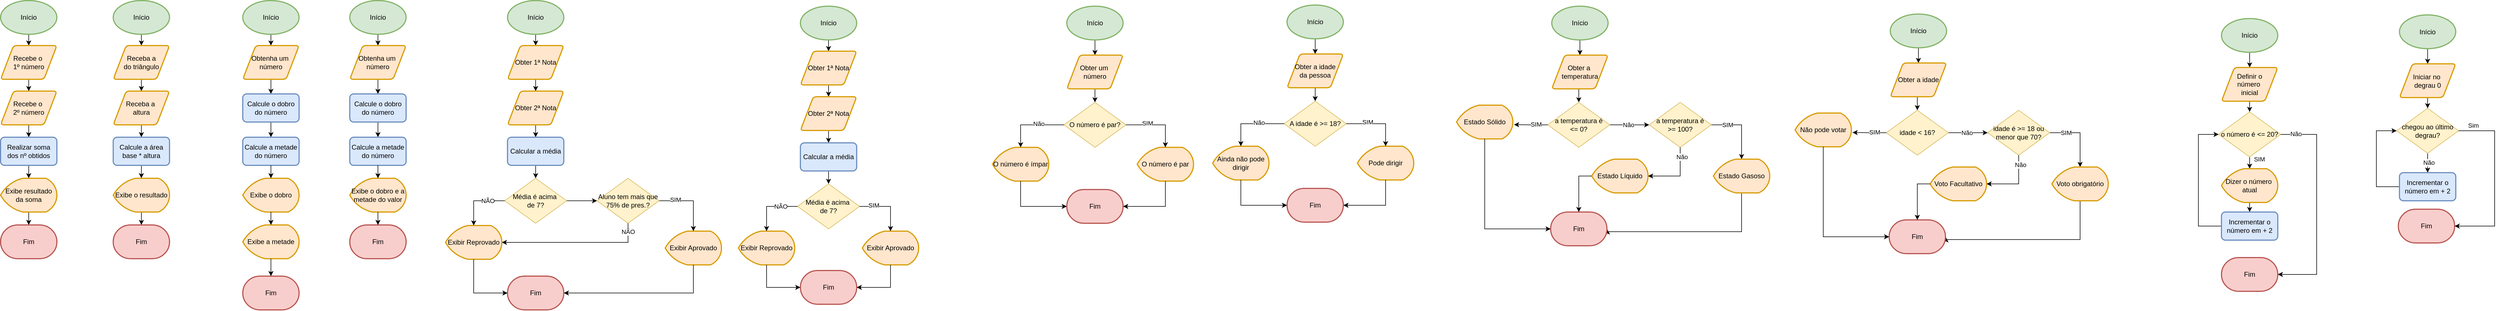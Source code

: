 <mxfile version="26.0.14" pages="2">
  <diagram name="Página-1" id="Un9uE__5AFnnBCrWOcwe">
    <mxGraphModel dx="862" dy="523" grid="0" gridSize="10" guides="1" tooltips="1" connect="1" arrows="1" fold="1" page="1" pageScale="1" pageWidth="1169" pageHeight="827" math="0" shadow="0">
      <root>
        <mxCell id="0" />
        <mxCell id="1" parent="0" />
        <mxCell id="0PJTqaJb8dwIAb-_hTPD-1" style="edgeStyle=orthogonalEdgeStyle;rounded=0;orthogonalLoop=1;jettySize=auto;html=1;exitX=0.5;exitY=1;exitDx=0;exitDy=0;exitPerimeter=0;entryX=0.5;entryY=0;entryDx=0;entryDy=0;" parent="1" source="0PJTqaJb8dwIAb-_hTPD-2" target="0PJTqaJb8dwIAb-_hTPD-4" edge="1">
          <mxGeometry relative="1" as="geometry" />
        </mxCell>
        <mxCell id="0PJTqaJb8dwIAb-_hTPD-2" value="Início" style="strokeWidth=2;html=1;shape=mxgraph.flowchart.start_1;whiteSpace=wrap;fillColor=#d5e8d4;strokeColor=#82b366;" parent="1" vertex="1">
          <mxGeometry x="110" y="50" width="100" height="60" as="geometry" />
        </mxCell>
        <mxCell id="0PJTqaJb8dwIAb-_hTPD-3" style="edgeStyle=orthogonalEdgeStyle;rounded=0;orthogonalLoop=1;jettySize=auto;html=1;exitX=0.5;exitY=1;exitDx=0;exitDy=0;entryX=0.5;entryY=0;entryDx=0;entryDy=0;" parent="1" target="0PJTqaJb8dwIAb-_hTPD-6" edge="1">
          <mxGeometry relative="1" as="geometry">
            <mxPoint x="160" y="181" as="sourcePoint" />
          </mxGeometry>
        </mxCell>
        <mxCell id="0PJTqaJb8dwIAb-_hTPD-4" value="Recebe o&amp;nbsp;&lt;div&gt;1º número&lt;/div&gt;" style="shape=parallelogram;html=1;strokeWidth=2;perimeter=parallelogramPerimeter;whiteSpace=wrap;rounded=1;arcSize=12;size=0.23;fillColor=#ffe6cc;strokeColor=#d79b00;" parent="1" vertex="1">
          <mxGeometry x="110" y="130" width="100" height="60" as="geometry" />
        </mxCell>
        <mxCell id="0PJTqaJb8dwIAb-_hTPD-5" value="" style="edgeStyle=orthogonalEdgeStyle;rounded=0;orthogonalLoop=1;jettySize=auto;html=1;" parent="1" source="0PJTqaJb8dwIAb-_hTPD-6" target="0PJTqaJb8dwIAb-_hTPD-8" edge="1">
          <mxGeometry relative="1" as="geometry" />
        </mxCell>
        <mxCell id="0PJTqaJb8dwIAb-_hTPD-6" value="Recebe o&amp;nbsp;&lt;div&gt;2º número&lt;/div&gt;" style="shape=parallelogram;html=1;strokeWidth=2;perimeter=parallelogramPerimeter;whiteSpace=wrap;rounded=1;arcSize=12;size=0.23;fillColor=#ffe6cc;strokeColor=#d79b00;" parent="1" vertex="1">
          <mxGeometry x="110" y="211" width="100" height="60" as="geometry" />
        </mxCell>
        <mxCell id="0PJTqaJb8dwIAb-_hTPD-7" value="" style="edgeStyle=orthogonalEdgeStyle;rounded=0;orthogonalLoop=1;jettySize=auto;html=1;" parent="1" source="0PJTqaJb8dwIAb-_hTPD-8" target="0PJTqaJb8dwIAb-_hTPD-10" edge="1">
          <mxGeometry relative="1" as="geometry" />
        </mxCell>
        <mxCell id="0PJTqaJb8dwIAb-_hTPD-8" value="Realizar soma dos nº obtidos" style="rounded=1;whiteSpace=wrap;html=1;absoluteArcSize=1;arcSize=14;strokeWidth=2;fillColor=#dae8fc;strokeColor=#6c8ebf;" parent="1" vertex="1">
          <mxGeometry x="110" y="293" width="100" height="50" as="geometry" />
        </mxCell>
        <mxCell id="0PJTqaJb8dwIAb-_hTPD-9" value="" style="edgeStyle=orthogonalEdgeStyle;rounded=0;orthogonalLoop=1;jettySize=auto;html=1;" parent="1" source="0PJTqaJb8dwIAb-_hTPD-10" target="0PJTqaJb8dwIAb-_hTPD-11" edge="1">
          <mxGeometry relative="1" as="geometry" />
        </mxCell>
        <mxCell id="0PJTqaJb8dwIAb-_hTPD-10" value="Exibe resultado da soma" style="strokeWidth=2;html=1;shape=mxgraph.flowchart.display;whiteSpace=wrap;fillColor=#ffe6cc;strokeColor=#d79b00;" parent="1" vertex="1">
          <mxGeometry x="110" y="366" width="100" height="60" as="geometry" />
        </mxCell>
        <mxCell id="0PJTqaJb8dwIAb-_hTPD-11" value="Fim" style="strokeWidth=2;html=1;shape=mxgraph.flowchart.terminator;whiteSpace=wrap;fillColor=#f8cecc;strokeColor=#b85450;" parent="1" vertex="1">
          <mxGeometry x="110" y="449" width="100" height="60" as="geometry" />
        </mxCell>
        <mxCell id="2jJdrqI36IkIfOR1pcDo-1" style="edgeStyle=orthogonalEdgeStyle;rounded=0;orthogonalLoop=1;jettySize=auto;html=1;exitX=0.5;exitY=1;exitDx=0;exitDy=0;exitPerimeter=0;entryX=0.5;entryY=0;entryDx=0;entryDy=0;" edge="1" parent="1" source="2jJdrqI36IkIfOR1pcDo-2" target="2jJdrqI36IkIfOR1pcDo-4">
          <mxGeometry relative="1" as="geometry" />
        </mxCell>
        <mxCell id="2jJdrqI36IkIfOR1pcDo-2" value="Início" style="strokeWidth=2;html=1;shape=mxgraph.flowchart.start_1;whiteSpace=wrap;fillColor=#d5e8d4;strokeColor=#82b366;" vertex="1" parent="1">
          <mxGeometry x="310" y="50" width="100" height="60" as="geometry" />
        </mxCell>
        <mxCell id="2jJdrqI36IkIfOR1pcDo-3" style="edgeStyle=orthogonalEdgeStyle;rounded=0;orthogonalLoop=1;jettySize=auto;html=1;exitX=0.5;exitY=1;exitDx=0;exitDy=0;entryX=0.5;entryY=0;entryDx=0;entryDy=0;" edge="1" parent="1" target="2jJdrqI36IkIfOR1pcDo-6">
          <mxGeometry relative="1" as="geometry">
            <mxPoint x="360" y="181" as="sourcePoint" />
          </mxGeometry>
        </mxCell>
        <mxCell id="2jJdrqI36IkIfOR1pcDo-4" value="Receba a&lt;div&gt;do triângulo&lt;/div&gt;" style="shape=parallelogram;html=1;strokeWidth=2;perimeter=parallelogramPerimeter;whiteSpace=wrap;rounded=1;arcSize=12;size=0.23;fillColor=#ffe6cc;strokeColor=#d79b00;" vertex="1" parent="1">
          <mxGeometry x="310" y="130" width="100" height="60" as="geometry" />
        </mxCell>
        <mxCell id="2jJdrqI36IkIfOR1pcDo-5" value="" style="edgeStyle=orthogonalEdgeStyle;rounded=0;orthogonalLoop=1;jettySize=auto;html=1;" edge="1" parent="1" source="2jJdrqI36IkIfOR1pcDo-6" target="2jJdrqI36IkIfOR1pcDo-8">
          <mxGeometry relative="1" as="geometry" />
        </mxCell>
        <mxCell id="2jJdrqI36IkIfOR1pcDo-6" value="Receba a&amp;nbsp;&lt;div&gt;altura&lt;/div&gt;" style="shape=parallelogram;html=1;strokeWidth=2;perimeter=parallelogramPerimeter;whiteSpace=wrap;rounded=1;arcSize=12;size=0.23;fillColor=#ffe6cc;strokeColor=#d79b00;" vertex="1" parent="1">
          <mxGeometry x="310" y="211" width="100" height="60" as="geometry" />
        </mxCell>
        <mxCell id="2jJdrqI36IkIfOR1pcDo-7" value="" style="edgeStyle=orthogonalEdgeStyle;rounded=0;orthogonalLoop=1;jettySize=auto;html=1;" edge="1" parent="1" source="2jJdrqI36IkIfOR1pcDo-8" target="2jJdrqI36IkIfOR1pcDo-10">
          <mxGeometry relative="1" as="geometry" />
        </mxCell>
        <mxCell id="2jJdrqI36IkIfOR1pcDo-8" value="Calcule a área&lt;div&gt;base * altura&lt;/div&gt;" style="rounded=1;whiteSpace=wrap;html=1;absoluteArcSize=1;arcSize=14;strokeWidth=2;fillColor=#dae8fc;strokeColor=#6c8ebf;" vertex="1" parent="1">
          <mxGeometry x="310" y="293" width="100" height="50" as="geometry" />
        </mxCell>
        <mxCell id="2jJdrqI36IkIfOR1pcDo-9" value="" style="edgeStyle=orthogonalEdgeStyle;rounded=0;orthogonalLoop=1;jettySize=auto;html=1;" edge="1" parent="1" source="2jJdrqI36IkIfOR1pcDo-10" target="2jJdrqI36IkIfOR1pcDo-11">
          <mxGeometry relative="1" as="geometry" />
        </mxCell>
        <mxCell id="2jJdrqI36IkIfOR1pcDo-10" value="Exibe o resultado" style="strokeWidth=2;html=1;shape=mxgraph.flowchart.display;whiteSpace=wrap;fillColor=#ffe6cc;strokeColor=#d79b00;" vertex="1" parent="1">
          <mxGeometry x="310" y="366" width="100" height="60" as="geometry" />
        </mxCell>
        <mxCell id="2jJdrqI36IkIfOR1pcDo-11" value="Fim" style="strokeWidth=2;html=1;shape=mxgraph.flowchart.terminator;whiteSpace=wrap;fillColor=#f8cecc;strokeColor=#b85450;" vertex="1" parent="1">
          <mxGeometry x="310" y="449" width="100" height="60" as="geometry" />
        </mxCell>
        <mxCell id="2jJdrqI36IkIfOR1pcDo-12" style="edgeStyle=orthogonalEdgeStyle;rounded=0;orthogonalLoop=1;jettySize=auto;html=1;exitX=0.5;exitY=1;exitDx=0;exitDy=0;exitPerimeter=0;entryX=0.5;entryY=0;entryDx=0;entryDy=0;" edge="1" source="2jJdrqI36IkIfOR1pcDo-13" target="2jJdrqI36IkIfOR1pcDo-15" parent="1">
          <mxGeometry relative="1" as="geometry" />
        </mxCell>
        <mxCell id="2jJdrqI36IkIfOR1pcDo-13" value="Início" style="strokeWidth=2;html=1;shape=mxgraph.flowchart.start_1;whiteSpace=wrap;fillColor=#d5e8d4;strokeColor=#82b366;" vertex="1" parent="1">
          <mxGeometry x="540" y="50" width="100" height="60" as="geometry" />
        </mxCell>
        <mxCell id="2jJdrqI36IkIfOR1pcDo-24" value="" style="edgeStyle=orthogonalEdgeStyle;rounded=0;orthogonalLoop=1;jettySize=auto;html=1;" edge="1" parent="1" source="2jJdrqI36IkIfOR1pcDo-15" target="2jJdrqI36IkIfOR1pcDo-23">
          <mxGeometry relative="1" as="geometry" />
        </mxCell>
        <mxCell id="2jJdrqI36IkIfOR1pcDo-15" value="Obtenha um&amp;nbsp;&lt;div&gt;número&lt;/div&gt;" style="shape=parallelogram;html=1;strokeWidth=2;perimeter=parallelogramPerimeter;whiteSpace=wrap;rounded=1;arcSize=12;size=0.23;fillColor=#ffe6cc;strokeColor=#d79b00;" vertex="1" parent="1">
          <mxGeometry x="540" y="130" width="100" height="60" as="geometry" />
        </mxCell>
        <mxCell id="2jJdrqI36IkIfOR1pcDo-26" value="" style="edgeStyle=orthogonalEdgeStyle;rounded=0;orthogonalLoop=1;jettySize=auto;html=1;" edge="1" parent="1" source="2jJdrqI36IkIfOR1pcDo-23" target="2jJdrqI36IkIfOR1pcDo-25">
          <mxGeometry relative="1" as="geometry" />
        </mxCell>
        <mxCell id="2jJdrqI36IkIfOR1pcDo-23" value="Calcule o dobro&lt;br&gt;&lt;div&gt;do número&lt;/div&gt;" style="rounded=1;whiteSpace=wrap;html=1;absoluteArcSize=1;arcSize=14;strokeWidth=2;fillColor=#dae8fc;strokeColor=#6c8ebf;" vertex="1" parent="1">
          <mxGeometry x="540" y="216" width="100" height="50" as="geometry" />
        </mxCell>
        <mxCell id="2jJdrqI36IkIfOR1pcDo-25" value="Calcule a metade&lt;br&gt;&lt;div&gt;do número&lt;/div&gt;" style="rounded=1;whiteSpace=wrap;html=1;absoluteArcSize=1;arcSize=14;strokeWidth=2;fillColor=#dae8fc;strokeColor=#6c8ebf;" vertex="1" parent="1">
          <mxGeometry x="540" y="293" width="100" height="50" as="geometry" />
        </mxCell>
        <mxCell id="2jJdrqI36IkIfOR1pcDo-27" value="Exibe o dobro" style="strokeWidth=2;html=1;shape=mxgraph.flowchart.display;whiteSpace=wrap;fillColor=#ffe6cc;strokeColor=#d79b00;" vertex="1" parent="1">
          <mxGeometry x="540" y="366" width="100" height="60" as="geometry" />
        </mxCell>
        <mxCell id="2jJdrqI36IkIfOR1pcDo-28" value="Exibe a metade" style="strokeWidth=2;html=1;shape=mxgraph.flowchart.display;whiteSpace=wrap;fillColor=#ffe6cc;strokeColor=#d79b00;" vertex="1" parent="1">
          <mxGeometry x="540" y="449" width="100" height="60" as="geometry" />
        </mxCell>
        <mxCell id="2jJdrqI36IkIfOR1pcDo-29" value="Fim" style="strokeWidth=2;html=1;shape=mxgraph.flowchart.terminator;whiteSpace=wrap;fillColor=#f8cecc;strokeColor=#b85450;" vertex="1" parent="1">
          <mxGeometry x="540" y="540" width="100" height="60" as="geometry" />
        </mxCell>
        <mxCell id="2jJdrqI36IkIfOR1pcDo-31" style="edgeStyle=orthogonalEdgeStyle;rounded=0;orthogonalLoop=1;jettySize=auto;html=1;exitX=0.5;exitY=1;exitDx=0;exitDy=0;entryX=0.5;entryY=0;entryDx=0;entryDy=0;entryPerimeter=0;" edge="1" parent="1" source="2jJdrqI36IkIfOR1pcDo-25" target="2jJdrqI36IkIfOR1pcDo-27">
          <mxGeometry relative="1" as="geometry" />
        </mxCell>
        <mxCell id="2jJdrqI36IkIfOR1pcDo-34" style="edgeStyle=orthogonalEdgeStyle;rounded=0;orthogonalLoop=1;jettySize=auto;html=1;exitX=0.5;exitY=1;exitDx=0;exitDy=0;exitPerimeter=0;entryX=0.5;entryY=0;entryDx=0;entryDy=0;entryPerimeter=0;" edge="1" parent="1" source="2jJdrqI36IkIfOR1pcDo-27" target="2jJdrqI36IkIfOR1pcDo-28">
          <mxGeometry relative="1" as="geometry" />
        </mxCell>
        <mxCell id="2jJdrqI36IkIfOR1pcDo-35" style="edgeStyle=orthogonalEdgeStyle;rounded=0;orthogonalLoop=1;jettySize=auto;html=1;exitX=0.5;exitY=1;exitDx=0;exitDy=0;exitPerimeter=0;entryX=0.5;entryY=0;entryDx=0;entryDy=0;entryPerimeter=0;" edge="1" parent="1" source="2jJdrqI36IkIfOR1pcDo-28" target="2jJdrqI36IkIfOR1pcDo-29">
          <mxGeometry relative="1" as="geometry" />
        </mxCell>
        <mxCell id="2jJdrqI36IkIfOR1pcDo-36" style="edgeStyle=orthogonalEdgeStyle;rounded=0;orthogonalLoop=1;jettySize=auto;html=1;exitX=0.5;exitY=1;exitDx=0;exitDy=0;exitPerimeter=0;entryX=0.5;entryY=0;entryDx=0;entryDy=0;" edge="1" source="2jJdrqI36IkIfOR1pcDo-37" target="2jJdrqI36IkIfOR1pcDo-39" parent="1">
          <mxGeometry relative="1" as="geometry" />
        </mxCell>
        <mxCell id="2jJdrqI36IkIfOR1pcDo-37" value="Início" style="strokeWidth=2;html=1;shape=mxgraph.flowchart.start_1;whiteSpace=wrap;fillColor=#d5e8d4;strokeColor=#82b366;" vertex="1" parent="1">
          <mxGeometry x="730" y="50" width="100" height="60" as="geometry" />
        </mxCell>
        <mxCell id="2jJdrqI36IkIfOR1pcDo-38" value="" style="edgeStyle=orthogonalEdgeStyle;rounded=0;orthogonalLoop=1;jettySize=auto;html=1;" edge="1" source="2jJdrqI36IkIfOR1pcDo-39" target="2jJdrqI36IkIfOR1pcDo-41" parent="1">
          <mxGeometry relative="1" as="geometry" />
        </mxCell>
        <mxCell id="2jJdrqI36IkIfOR1pcDo-39" value="Obtenha um&amp;nbsp;&lt;div&gt;número&lt;/div&gt;" style="shape=parallelogram;html=1;strokeWidth=2;perimeter=parallelogramPerimeter;whiteSpace=wrap;rounded=1;arcSize=12;size=0.23;fillColor=#ffe6cc;strokeColor=#d79b00;" vertex="1" parent="1">
          <mxGeometry x="730" y="130" width="100" height="60" as="geometry" />
        </mxCell>
        <mxCell id="2jJdrqI36IkIfOR1pcDo-40" value="" style="edgeStyle=orthogonalEdgeStyle;rounded=0;orthogonalLoop=1;jettySize=auto;html=1;" edge="1" source="2jJdrqI36IkIfOR1pcDo-41" target="2jJdrqI36IkIfOR1pcDo-42" parent="1">
          <mxGeometry relative="1" as="geometry" />
        </mxCell>
        <mxCell id="2jJdrqI36IkIfOR1pcDo-41" value="Calcule o dobro&lt;br&gt;&lt;div&gt;do número&lt;/div&gt;" style="rounded=1;whiteSpace=wrap;html=1;absoluteArcSize=1;arcSize=14;strokeWidth=2;fillColor=#dae8fc;strokeColor=#6c8ebf;" vertex="1" parent="1">
          <mxGeometry x="730" y="216" width="100" height="50" as="geometry" />
        </mxCell>
        <mxCell id="2jJdrqI36IkIfOR1pcDo-42" value="Calcule a metade&lt;br&gt;&lt;div&gt;do número&lt;/div&gt;" style="rounded=1;whiteSpace=wrap;html=1;absoluteArcSize=1;arcSize=14;strokeWidth=2;fillColor=#dae8fc;strokeColor=#6c8ebf;" vertex="1" parent="1">
          <mxGeometry x="730" y="293" width="100" height="50" as="geometry" />
        </mxCell>
        <mxCell id="2jJdrqI36IkIfOR1pcDo-43" value="Exibe o dobro e a metade do valor" style="strokeWidth=2;html=1;shape=mxgraph.flowchart.display;whiteSpace=wrap;fillColor=#ffe6cc;strokeColor=#d79b00;" vertex="1" parent="1">
          <mxGeometry x="730" y="366" width="100" height="60" as="geometry" />
        </mxCell>
        <mxCell id="2jJdrqI36IkIfOR1pcDo-45" value="Fim" style="strokeWidth=2;html=1;shape=mxgraph.flowchart.terminator;whiteSpace=wrap;fillColor=#f8cecc;strokeColor=#b85450;" vertex="1" parent="1">
          <mxGeometry x="730" y="449" width="100" height="60" as="geometry" />
        </mxCell>
        <mxCell id="2jJdrqI36IkIfOR1pcDo-46" style="edgeStyle=orthogonalEdgeStyle;rounded=0;orthogonalLoop=1;jettySize=auto;html=1;exitX=0.5;exitY=1;exitDx=0;exitDy=0;entryX=0.5;entryY=0;entryDx=0;entryDy=0;entryPerimeter=0;" edge="1" source="2jJdrqI36IkIfOR1pcDo-42" target="2jJdrqI36IkIfOR1pcDo-43" parent="1">
          <mxGeometry relative="1" as="geometry" />
        </mxCell>
        <mxCell id="2jJdrqI36IkIfOR1pcDo-47" style="edgeStyle=orthogonalEdgeStyle;rounded=0;orthogonalLoop=1;jettySize=auto;html=1;exitX=0.5;exitY=1;exitDx=0;exitDy=0;exitPerimeter=0;entryX=0.5;entryY=0;entryDx=0;entryDy=0;entryPerimeter=0;" edge="1" source="2jJdrqI36IkIfOR1pcDo-43" parent="1">
          <mxGeometry relative="1" as="geometry">
            <mxPoint x="780" y="449" as="targetPoint" />
          </mxGeometry>
        </mxCell>
        <mxCell id="2jJdrqI36IkIfOR1pcDo-56" style="edgeStyle=orthogonalEdgeStyle;rounded=0;orthogonalLoop=1;jettySize=auto;html=1;exitX=0.5;exitY=1;exitDx=0;exitDy=0;exitPerimeter=0;entryX=0.5;entryY=0;entryDx=0;entryDy=0;" edge="1" parent="1" source="2jJdrqI36IkIfOR1pcDo-57" target="2jJdrqI36IkIfOR1pcDo-59">
          <mxGeometry relative="1" as="geometry" />
        </mxCell>
        <mxCell id="2jJdrqI36IkIfOR1pcDo-57" value="Início" style="strokeWidth=2;html=1;shape=mxgraph.flowchart.start_1;whiteSpace=wrap;fillColor=#d5e8d4;strokeColor=#82b366;" vertex="1" parent="1">
          <mxGeometry x="1010" y="50" width="100" height="60" as="geometry" />
        </mxCell>
        <mxCell id="2jJdrqI36IkIfOR1pcDo-58" style="edgeStyle=orthogonalEdgeStyle;rounded=0;orthogonalLoop=1;jettySize=auto;html=1;exitX=0.5;exitY=1;exitDx=0;exitDy=0;entryX=0.5;entryY=0;entryDx=0;entryDy=0;" edge="1" parent="1" target="2jJdrqI36IkIfOR1pcDo-61">
          <mxGeometry relative="1" as="geometry">
            <mxPoint x="1060" y="181" as="sourcePoint" />
          </mxGeometry>
        </mxCell>
        <mxCell id="2jJdrqI36IkIfOR1pcDo-59" value="Obter 1ª&amp;nbsp;&lt;span style=&quot;background-color: transparent; color: light-dark(rgb(0, 0, 0), rgb(255, 255, 255));&quot;&gt;Nota&lt;/span&gt;" style="shape=parallelogram;html=1;strokeWidth=2;perimeter=parallelogramPerimeter;whiteSpace=wrap;rounded=1;arcSize=12;size=0.23;fillColor=#ffe6cc;strokeColor=#d79b00;" vertex="1" parent="1">
          <mxGeometry x="1010" y="130" width="100" height="60" as="geometry" />
        </mxCell>
        <mxCell id="2jJdrqI36IkIfOR1pcDo-60" value="" style="edgeStyle=orthogonalEdgeStyle;rounded=0;orthogonalLoop=1;jettySize=auto;html=1;" edge="1" parent="1" source="2jJdrqI36IkIfOR1pcDo-61" target="2jJdrqI36IkIfOR1pcDo-62">
          <mxGeometry relative="1" as="geometry" />
        </mxCell>
        <mxCell id="2jJdrqI36IkIfOR1pcDo-61" value="Obter 2ª Nota" style="shape=parallelogram;html=1;strokeWidth=2;perimeter=parallelogramPerimeter;whiteSpace=wrap;rounded=1;arcSize=12;size=0.23;fillColor=#ffe6cc;strokeColor=#d79b00;" vertex="1" parent="1">
          <mxGeometry x="1010" y="211" width="100" height="60" as="geometry" />
        </mxCell>
        <mxCell id="2jJdrqI36IkIfOR1pcDo-64" value="" style="edgeStyle=orthogonalEdgeStyle;rounded=0;orthogonalLoop=1;jettySize=auto;html=1;" edge="1" parent="1" source="2jJdrqI36IkIfOR1pcDo-62" target="2jJdrqI36IkIfOR1pcDo-63">
          <mxGeometry relative="1" as="geometry" />
        </mxCell>
        <mxCell id="2jJdrqI36IkIfOR1pcDo-62" value="Calcular a média" style="rounded=1;whiteSpace=wrap;html=1;absoluteArcSize=1;arcSize=14;strokeWidth=2;fillColor=#dae8fc;strokeColor=#6c8ebf;" vertex="1" parent="1">
          <mxGeometry x="1010" y="293" width="100" height="50" as="geometry" />
        </mxCell>
        <mxCell id="2jJdrqI36IkIfOR1pcDo-77" value="" style="edgeStyle=orthogonalEdgeStyle;rounded=0;orthogonalLoop=1;jettySize=auto;html=1;" edge="1" parent="1" source="2jJdrqI36IkIfOR1pcDo-63" target="2jJdrqI36IkIfOR1pcDo-75">
          <mxGeometry relative="1" as="geometry" />
        </mxCell>
        <mxCell id="2jJdrqI36IkIfOR1pcDo-63" value="Média é acima&amp;nbsp;&lt;div&gt;de 7?&lt;/div&gt;" style="rhombus;whiteSpace=wrap;html=1;fillColor=#fff2cc;strokeColor=#d6b656;" vertex="1" parent="1">
          <mxGeometry x="1005" y="366" width="110" height="80" as="geometry" />
        </mxCell>
        <mxCell id="2jJdrqI36IkIfOR1pcDo-65" value="Exibir Aprovado" style="strokeWidth=2;html=1;shape=mxgraph.flowchart.display;whiteSpace=wrap;fillColor=#ffe6cc;strokeColor=#d79b00;" vertex="1" parent="1">
          <mxGeometry x="1290" y="460" width="100" height="60" as="geometry" />
        </mxCell>
        <mxCell id="2jJdrqI36IkIfOR1pcDo-69" value="Exibir Reprovado" style="strokeWidth=2;html=1;shape=mxgraph.flowchart.display;whiteSpace=wrap;fillColor=#ffe6cc;strokeColor=#d79b00;" vertex="1" parent="1">
          <mxGeometry x="900" y="450" width="100" height="60" as="geometry" />
        </mxCell>
        <mxCell id="2jJdrqI36IkIfOR1pcDo-70" style="edgeStyle=orthogonalEdgeStyle;rounded=0;orthogonalLoop=1;jettySize=auto;html=1;exitX=0;exitY=0.5;exitDx=0;exitDy=0;entryX=0.5;entryY=0;entryDx=0;entryDy=0;entryPerimeter=0;" edge="1" parent="1" source="2jJdrqI36IkIfOR1pcDo-63" target="2jJdrqI36IkIfOR1pcDo-69">
          <mxGeometry relative="1" as="geometry" />
        </mxCell>
        <mxCell id="2jJdrqI36IkIfOR1pcDo-71" value="NÃO" style="edgeLabel;html=1;align=center;verticalAlign=middle;resizable=0;points=[];" vertex="1" connectable="0" parent="2jJdrqI36IkIfOR1pcDo-70">
          <mxGeometry x="-0.387" relative="1" as="geometry">
            <mxPoint as="offset" />
          </mxGeometry>
        </mxCell>
        <mxCell id="2jJdrqI36IkIfOR1pcDo-72" value="Fim" style="strokeWidth=2;html=1;shape=mxgraph.flowchart.terminator;whiteSpace=wrap;fillColor=#f8cecc;strokeColor=#b85450;" vertex="1" parent="1">
          <mxGeometry x="1010" y="540" width="100" height="60" as="geometry" />
        </mxCell>
        <mxCell id="2jJdrqI36IkIfOR1pcDo-73" style="edgeStyle=orthogonalEdgeStyle;rounded=0;orthogonalLoop=1;jettySize=auto;html=1;exitX=0.5;exitY=1;exitDx=0;exitDy=0;exitPerimeter=0;entryX=0;entryY=0.5;entryDx=0;entryDy=0;entryPerimeter=0;" edge="1" parent="1" source="2jJdrqI36IkIfOR1pcDo-69" target="2jJdrqI36IkIfOR1pcDo-72">
          <mxGeometry relative="1" as="geometry" />
        </mxCell>
        <mxCell id="2jJdrqI36IkIfOR1pcDo-78" style="edgeStyle=orthogonalEdgeStyle;rounded=0;orthogonalLoop=1;jettySize=auto;html=1;exitX=1;exitY=0.5;exitDx=0;exitDy=0;" edge="1" parent="1" source="2jJdrqI36IkIfOR1pcDo-75" target="2jJdrqI36IkIfOR1pcDo-65">
          <mxGeometry relative="1" as="geometry" />
        </mxCell>
        <mxCell id="2jJdrqI36IkIfOR1pcDo-79" value="SIM" style="edgeLabel;html=1;align=center;verticalAlign=middle;resizable=0;points=[];" vertex="1" connectable="0" parent="2jJdrqI36IkIfOR1pcDo-78">
          <mxGeometry x="-0.507" y="2" relative="1" as="geometry">
            <mxPoint as="offset" />
          </mxGeometry>
        </mxCell>
        <mxCell id="2jJdrqI36IkIfOR1pcDo-75" value="Aluno tem mais que 75% de pres.?" style="rhombus;whiteSpace=wrap;html=1;fillColor=#fff2cc;strokeColor=#d6b656;" vertex="1" parent="1">
          <mxGeometry x="1169" y="366" width="110" height="80" as="geometry" />
        </mxCell>
        <mxCell id="2jJdrqI36IkIfOR1pcDo-80" style="edgeStyle=orthogonalEdgeStyle;rounded=0;orthogonalLoop=1;jettySize=auto;html=1;exitX=0.5;exitY=1;exitDx=0;exitDy=0;entryX=1;entryY=0.5;entryDx=0;entryDy=0;entryPerimeter=0;" edge="1" parent="1" source="2jJdrqI36IkIfOR1pcDo-75" target="2jJdrqI36IkIfOR1pcDo-69">
          <mxGeometry relative="1" as="geometry" />
        </mxCell>
        <mxCell id="2jJdrqI36IkIfOR1pcDo-81" value="NÃO" style="edgeLabel;html=1;align=center;verticalAlign=middle;resizable=0;points=[];" vertex="1" connectable="0" parent="2jJdrqI36IkIfOR1pcDo-80">
          <mxGeometry x="-0.882" relative="1" as="geometry">
            <mxPoint as="offset" />
          </mxGeometry>
        </mxCell>
        <mxCell id="2jJdrqI36IkIfOR1pcDo-82" style="edgeStyle=orthogonalEdgeStyle;rounded=0;orthogonalLoop=1;jettySize=auto;html=1;exitX=0.5;exitY=1;exitDx=0;exitDy=0;exitPerimeter=0;entryX=1;entryY=0.5;entryDx=0;entryDy=0;entryPerimeter=0;" edge="1" parent="1" source="2jJdrqI36IkIfOR1pcDo-65" target="2jJdrqI36IkIfOR1pcDo-72">
          <mxGeometry relative="1" as="geometry" />
        </mxCell>
        <mxCell id="2jJdrqI36IkIfOR1pcDo-83" style="edgeStyle=orthogonalEdgeStyle;rounded=0;orthogonalLoop=1;jettySize=auto;html=1;exitX=0.5;exitY=1;exitDx=0;exitDy=0;exitPerimeter=0;entryX=0.5;entryY=0;entryDx=0;entryDy=0;" edge="1" source="2jJdrqI36IkIfOR1pcDo-84" target="2jJdrqI36IkIfOR1pcDo-86" parent="1">
          <mxGeometry relative="1" as="geometry" />
        </mxCell>
        <mxCell id="2jJdrqI36IkIfOR1pcDo-84" value="Início" style="strokeWidth=2;html=1;shape=mxgraph.flowchart.start_1;whiteSpace=wrap;fillColor=#d5e8d4;strokeColor=#82b366;" vertex="1" parent="1">
          <mxGeometry x="1530" y="60" width="100" height="60" as="geometry" />
        </mxCell>
        <mxCell id="2jJdrqI36IkIfOR1pcDo-85" style="edgeStyle=orthogonalEdgeStyle;rounded=0;orthogonalLoop=1;jettySize=auto;html=1;exitX=0.5;exitY=1;exitDx=0;exitDy=0;entryX=0.5;entryY=0;entryDx=0;entryDy=0;" edge="1" target="2jJdrqI36IkIfOR1pcDo-88" parent="1">
          <mxGeometry relative="1" as="geometry">
            <mxPoint x="1580" y="191" as="sourcePoint" />
          </mxGeometry>
        </mxCell>
        <mxCell id="2jJdrqI36IkIfOR1pcDo-86" value="Obter 1ª&amp;nbsp;&lt;span style=&quot;background-color: transparent; color: light-dark(rgb(0, 0, 0), rgb(255, 255, 255));&quot;&gt;Nota&lt;/span&gt;" style="shape=parallelogram;html=1;strokeWidth=2;perimeter=parallelogramPerimeter;whiteSpace=wrap;rounded=1;arcSize=12;size=0.23;fillColor=#ffe6cc;strokeColor=#d79b00;" vertex="1" parent="1">
          <mxGeometry x="1530" y="140" width="100" height="60" as="geometry" />
        </mxCell>
        <mxCell id="2jJdrqI36IkIfOR1pcDo-87" value="" style="edgeStyle=orthogonalEdgeStyle;rounded=0;orthogonalLoop=1;jettySize=auto;html=1;" edge="1" source="2jJdrqI36IkIfOR1pcDo-88" target="2jJdrqI36IkIfOR1pcDo-90" parent="1">
          <mxGeometry relative="1" as="geometry" />
        </mxCell>
        <mxCell id="2jJdrqI36IkIfOR1pcDo-88" value="Obter 2ª Nota" style="shape=parallelogram;html=1;strokeWidth=2;perimeter=parallelogramPerimeter;whiteSpace=wrap;rounded=1;arcSize=12;size=0.23;fillColor=#ffe6cc;strokeColor=#d79b00;" vertex="1" parent="1">
          <mxGeometry x="1530" y="221" width="100" height="60" as="geometry" />
        </mxCell>
        <mxCell id="2jJdrqI36IkIfOR1pcDo-89" value="" style="edgeStyle=orthogonalEdgeStyle;rounded=0;orthogonalLoop=1;jettySize=auto;html=1;" edge="1" source="2jJdrqI36IkIfOR1pcDo-90" target="2jJdrqI36IkIfOR1pcDo-92" parent="1">
          <mxGeometry relative="1" as="geometry" />
        </mxCell>
        <mxCell id="2jJdrqI36IkIfOR1pcDo-90" value="Calcular a média" style="rounded=1;whiteSpace=wrap;html=1;absoluteArcSize=1;arcSize=14;strokeWidth=2;fillColor=#dae8fc;strokeColor=#6c8ebf;" vertex="1" parent="1">
          <mxGeometry x="1530" y="303" width="100" height="50" as="geometry" />
        </mxCell>
        <mxCell id="2jJdrqI36IkIfOR1pcDo-92" value="Média é acima&amp;nbsp;&lt;div&gt;de 7?&lt;/div&gt;" style="rhombus;whiteSpace=wrap;html=1;fillColor=#fff2cc;strokeColor=#d6b656;" vertex="1" parent="1">
          <mxGeometry x="1525" y="376" width="110" height="80" as="geometry" />
        </mxCell>
        <mxCell id="2jJdrqI36IkIfOR1pcDo-93" value="Exibir Aprovado" style="strokeWidth=2;html=1;shape=mxgraph.flowchart.display;whiteSpace=wrap;fillColor=#ffe6cc;strokeColor=#d79b00;" vertex="1" parent="1">
          <mxGeometry x="1640" y="460" width="100" height="60" as="geometry" />
        </mxCell>
        <mxCell id="2jJdrqI36IkIfOR1pcDo-94" value="Exibir Reprovado" style="strokeWidth=2;html=1;shape=mxgraph.flowchart.display;whiteSpace=wrap;fillColor=#ffe6cc;strokeColor=#d79b00;" vertex="1" parent="1">
          <mxGeometry x="1420" y="460" width="100" height="60" as="geometry" />
        </mxCell>
        <mxCell id="2jJdrqI36IkIfOR1pcDo-95" style="edgeStyle=orthogonalEdgeStyle;rounded=0;orthogonalLoop=1;jettySize=auto;html=1;exitX=0;exitY=0.5;exitDx=0;exitDy=0;entryX=0.5;entryY=0;entryDx=0;entryDy=0;entryPerimeter=0;" edge="1" source="2jJdrqI36IkIfOR1pcDo-92" target="2jJdrqI36IkIfOR1pcDo-94" parent="1">
          <mxGeometry relative="1" as="geometry" />
        </mxCell>
        <mxCell id="2jJdrqI36IkIfOR1pcDo-96" value="NÃO" style="edgeLabel;html=1;align=center;verticalAlign=middle;resizable=0;points=[];" vertex="1" connectable="0" parent="2jJdrqI36IkIfOR1pcDo-95">
          <mxGeometry x="-0.387" relative="1" as="geometry">
            <mxPoint as="offset" />
          </mxGeometry>
        </mxCell>
        <mxCell id="2jJdrqI36IkIfOR1pcDo-97" value="Fim" style="strokeWidth=2;html=1;shape=mxgraph.flowchart.terminator;whiteSpace=wrap;fillColor=#f8cecc;strokeColor=#b85450;" vertex="1" parent="1">
          <mxGeometry x="1530" y="530" width="100" height="60" as="geometry" />
        </mxCell>
        <mxCell id="2jJdrqI36IkIfOR1pcDo-98" style="edgeStyle=orthogonalEdgeStyle;rounded=0;orthogonalLoop=1;jettySize=auto;html=1;exitX=0.5;exitY=1;exitDx=0;exitDy=0;exitPerimeter=0;entryX=0;entryY=0.5;entryDx=0;entryDy=0;entryPerimeter=0;" edge="1" source="2jJdrqI36IkIfOR1pcDo-94" target="2jJdrqI36IkIfOR1pcDo-97" parent="1">
          <mxGeometry relative="1" as="geometry" />
        </mxCell>
        <mxCell id="2jJdrqI36IkIfOR1pcDo-99" style="edgeStyle=orthogonalEdgeStyle;rounded=0;orthogonalLoop=1;jettySize=auto;html=1;exitX=1;exitY=0.5;exitDx=0;exitDy=0;" edge="1" source="2jJdrqI36IkIfOR1pcDo-92" target="2jJdrqI36IkIfOR1pcDo-93" parent="1">
          <mxGeometry relative="1" as="geometry">
            <mxPoint x="1799" y="416" as="sourcePoint" />
          </mxGeometry>
        </mxCell>
        <mxCell id="2jJdrqI36IkIfOR1pcDo-100" value="SIM" style="edgeLabel;html=1;align=center;verticalAlign=middle;resizable=0;points=[];" vertex="1" connectable="0" parent="2jJdrqI36IkIfOR1pcDo-99">
          <mxGeometry x="-0.507" y="2" relative="1" as="geometry">
            <mxPoint as="offset" />
          </mxGeometry>
        </mxCell>
        <mxCell id="2jJdrqI36IkIfOR1pcDo-104" style="edgeStyle=orthogonalEdgeStyle;rounded=0;orthogonalLoop=1;jettySize=auto;html=1;exitX=0.5;exitY=1;exitDx=0;exitDy=0;exitPerimeter=0;entryX=1;entryY=0.5;entryDx=0;entryDy=0;entryPerimeter=0;" edge="1" source="2jJdrqI36IkIfOR1pcDo-93" target="2jJdrqI36IkIfOR1pcDo-97" parent="1">
          <mxGeometry relative="1" as="geometry" />
        </mxCell>
        <mxCell id="2jJdrqI36IkIfOR1pcDo-107" value="" style="edgeStyle=orthogonalEdgeStyle;rounded=0;orthogonalLoop=1;jettySize=auto;html=1;" edge="1" parent="1" source="2jJdrqI36IkIfOR1pcDo-105" target="2jJdrqI36IkIfOR1pcDo-106">
          <mxGeometry relative="1" as="geometry" />
        </mxCell>
        <mxCell id="2jJdrqI36IkIfOR1pcDo-105" value="Início" style="strokeWidth=2;html=1;shape=mxgraph.flowchart.start_1;whiteSpace=wrap;fillColor=#d5e8d4;strokeColor=#82b366;" vertex="1" parent="1">
          <mxGeometry x="2003" y="60" width="100" height="60" as="geometry" />
        </mxCell>
        <mxCell id="2jJdrqI36IkIfOR1pcDo-109" value="" style="edgeStyle=orthogonalEdgeStyle;rounded=0;orthogonalLoop=1;jettySize=auto;html=1;" edge="1" parent="1" source="2jJdrqI36IkIfOR1pcDo-106" target="2jJdrqI36IkIfOR1pcDo-108">
          <mxGeometry relative="1" as="geometry" />
        </mxCell>
        <mxCell id="2jJdrqI36IkIfOR1pcDo-106" value="Obter um&amp;nbsp;&lt;div&gt;número&lt;/div&gt;" style="shape=parallelogram;html=1;strokeWidth=2;perimeter=parallelogramPerimeter;whiteSpace=wrap;rounded=1;arcSize=12;size=0.23;fillColor=#ffe6cc;strokeColor=#d79b00;" vertex="1" parent="1">
          <mxGeometry x="2003" y="147" width="100" height="60" as="geometry" />
        </mxCell>
        <mxCell id="2jJdrqI36IkIfOR1pcDo-108" value="O número é par?" style="rhombus;whiteSpace=wrap;html=1;fillColor=#fff2cc;strokeColor=#d6b656;" vertex="1" parent="1">
          <mxGeometry x="1998" y="231" width="110" height="80" as="geometry" />
        </mxCell>
        <mxCell id="2jJdrqI36IkIfOR1pcDo-110" value="O número é par" style="strokeWidth=2;html=1;shape=mxgraph.flowchart.display;whiteSpace=wrap;fillColor=#ffe6cc;strokeColor=#d79b00;" vertex="1" parent="1">
          <mxGeometry x="2128" y="311" width="100" height="60" as="geometry" />
        </mxCell>
        <mxCell id="2jJdrqI36IkIfOR1pcDo-111" style="edgeStyle=orthogonalEdgeStyle;rounded=0;orthogonalLoop=1;jettySize=auto;html=1;exitX=1;exitY=0.5;exitDx=0;exitDy=0;entryX=0.5;entryY=0;entryDx=0;entryDy=0;entryPerimeter=0;" edge="1" parent="1" source="2jJdrqI36IkIfOR1pcDo-108" target="2jJdrqI36IkIfOR1pcDo-110">
          <mxGeometry relative="1" as="geometry" />
        </mxCell>
        <mxCell id="2jJdrqI36IkIfOR1pcDo-112" value="SIM" style="edgeLabel;html=1;align=center;verticalAlign=middle;resizable=0;points=[];" vertex="1" connectable="0" parent="2jJdrqI36IkIfOR1pcDo-111">
          <mxGeometry x="-0.09" y="3" relative="1" as="geometry">
            <mxPoint x="-12" as="offset" />
          </mxGeometry>
        </mxCell>
        <mxCell id="2jJdrqI36IkIfOR1pcDo-113" value="O número é ímpar" style="strokeWidth=2;html=1;shape=mxgraph.flowchart.display;whiteSpace=wrap;fillColor=#ffe6cc;strokeColor=#d79b00;" vertex="1" parent="1">
          <mxGeometry x="1871" y="311" width="100" height="60" as="geometry" />
        </mxCell>
        <mxCell id="2jJdrqI36IkIfOR1pcDo-114" style="edgeStyle=orthogonalEdgeStyle;rounded=0;orthogonalLoop=1;jettySize=auto;html=1;exitX=0;exitY=0.5;exitDx=0;exitDy=0;entryX=0.5;entryY=0;entryDx=0;entryDy=0;entryPerimeter=0;" edge="1" parent="1" source="2jJdrqI36IkIfOR1pcDo-108" target="2jJdrqI36IkIfOR1pcDo-113">
          <mxGeometry relative="1" as="geometry" />
        </mxCell>
        <mxCell id="2jJdrqI36IkIfOR1pcDo-116" value="Não" style="edgeLabel;html=1;align=center;verticalAlign=middle;resizable=0;points=[];" vertex="1" connectable="0" parent="2jJdrqI36IkIfOR1pcDo-114">
          <mxGeometry x="-0.419" y="1" relative="1" as="geometry">
            <mxPoint x="-11" y="-3" as="offset" />
          </mxGeometry>
        </mxCell>
        <mxCell id="2jJdrqI36IkIfOR1pcDo-115" value="Fim" style="strokeWidth=2;html=1;shape=mxgraph.flowchart.terminator;whiteSpace=wrap;fillColor=#f8cecc;strokeColor=#b85450;" vertex="1" parent="1">
          <mxGeometry x="2003" y="386" width="100" height="60" as="geometry" />
        </mxCell>
        <mxCell id="2jJdrqI36IkIfOR1pcDo-118" style="edgeStyle=orthogonalEdgeStyle;rounded=0;orthogonalLoop=1;jettySize=auto;html=1;exitX=0.5;exitY=1;exitDx=0;exitDy=0;exitPerimeter=0;entryX=1;entryY=0.5;entryDx=0;entryDy=0;entryPerimeter=0;" edge="1" parent="1" source="2jJdrqI36IkIfOR1pcDo-110" target="2jJdrqI36IkIfOR1pcDo-115">
          <mxGeometry relative="1" as="geometry" />
        </mxCell>
        <mxCell id="2jJdrqI36IkIfOR1pcDo-119" style="edgeStyle=orthogonalEdgeStyle;rounded=0;orthogonalLoop=1;jettySize=auto;html=1;exitX=0.5;exitY=1;exitDx=0;exitDy=0;exitPerimeter=0;entryX=0;entryY=0.5;entryDx=0;entryDy=0;entryPerimeter=0;" edge="1" parent="1" source="2jJdrqI36IkIfOR1pcDo-113" target="2jJdrqI36IkIfOR1pcDo-115">
          <mxGeometry relative="1" as="geometry" />
        </mxCell>
        <mxCell id="2jJdrqI36IkIfOR1pcDo-120" value="" style="edgeStyle=orthogonalEdgeStyle;rounded=0;orthogonalLoop=1;jettySize=auto;html=1;" edge="1" source="2jJdrqI36IkIfOR1pcDo-121" target="2jJdrqI36IkIfOR1pcDo-123" parent="1">
          <mxGeometry relative="1" as="geometry" />
        </mxCell>
        <mxCell id="2jJdrqI36IkIfOR1pcDo-121" value="Início" style="strokeWidth=2;html=1;shape=mxgraph.flowchart.start_1;whiteSpace=wrap;fillColor=#d5e8d4;strokeColor=#82b366;" vertex="1" parent="1">
          <mxGeometry x="2394" y="58" width="100" height="60" as="geometry" />
        </mxCell>
        <mxCell id="2jJdrqI36IkIfOR1pcDo-122" value="" style="edgeStyle=orthogonalEdgeStyle;rounded=0;orthogonalLoop=1;jettySize=auto;html=1;" edge="1" source="2jJdrqI36IkIfOR1pcDo-123" target="2jJdrqI36IkIfOR1pcDo-124" parent="1">
          <mxGeometry relative="1" as="geometry" />
        </mxCell>
        <mxCell id="2jJdrqI36IkIfOR1pcDo-123" value="Obter a idade&lt;div&gt;da pessoa&lt;/div&gt;" style="shape=parallelogram;html=1;strokeWidth=2;perimeter=parallelogramPerimeter;whiteSpace=wrap;rounded=1;arcSize=12;size=0.23;fillColor=#ffe6cc;strokeColor=#d79b00;" vertex="1" parent="1">
          <mxGeometry x="2394" y="145" width="100" height="60" as="geometry" />
        </mxCell>
        <mxCell id="2jJdrqI36IkIfOR1pcDo-124" value="A idade é &amp;gt;= 18?" style="rhombus;whiteSpace=wrap;html=1;fillColor=#fff2cc;strokeColor=#d6b656;" vertex="1" parent="1">
          <mxGeometry x="2389" y="229" width="110" height="80" as="geometry" />
        </mxCell>
        <mxCell id="2jJdrqI36IkIfOR1pcDo-125" value="Pode dirigir" style="strokeWidth=2;html=1;shape=mxgraph.flowchart.display;whiteSpace=wrap;fillColor=#ffe6cc;strokeColor=#d79b00;" vertex="1" parent="1">
          <mxGeometry x="2519" y="309" width="100" height="60" as="geometry" />
        </mxCell>
        <mxCell id="2jJdrqI36IkIfOR1pcDo-126" style="edgeStyle=orthogonalEdgeStyle;rounded=0;orthogonalLoop=1;jettySize=auto;html=1;exitX=1;exitY=0.5;exitDx=0;exitDy=0;entryX=0.5;entryY=0;entryDx=0;entryDy=0;entryPerimeter=0;" edge="1" source="2jJdrqI36IkIfOR1pcDo-124" target="2jJdrqI36IkIfOR1pcDo-125" parent="1">
          <mxGeometry relative="1" as="geometry" />
        </mxCell>
        <mxCell id="2jJdrqI36IkIfOR1pcDo-127" value="SIM" style="edgeLabel;html=1;align=center;verticalAlign=middle;resizable=0;points=[];" vertex="1" connectable="0" parent="2jJdrqI36IkIfOR1pcDo-126">
          <mxGeometry x="-0.09" y="3" relative="1" as="geometry">
            <mxPoint x="-12" as="offset" />
          </mxGeometry>
        </mxCell>
        <mxCell id="2jJdrqI36IkIfOR1pcDo-128" value="Ainda não pode dirigir" style="strokeWidth=2;html=1;shape=mxgraph.flowchart.display;whiteSpace=wrap;fillColor=#ffe6cc;strokeColor=#d79b00;" vertex="1" parent="1">
          <mxGeometry x="2262" y="309" width="100" height="60" as="geometry" />
        </mxCell>
        <mxCell id="2jJdrqI36IkIfOR1pcDo-129" style="edgeStyle=orthogonalEdgeStyle;rounded=0;orthogonalLoop=1;jettySize=auto;html=1;exitX=0;exitY=0.5;exitDx=0;exitDy=0;entryX=0.5;entryY=0;entryDx=0;entryDy=0;entryPerimeter=0;" edge="1" source="2jJdrqI36IkIfOR1pcDo-124" target="2jJdrqI36IkIfOR1pcDo-128" parent="1">
          <mxGeometry relative="1" as="geometry" />
        </mxCell>
        <mxCell id="2jJdrqI36IkIfOR1pcDo-130" value="Não" style="edgeLabel;html=1;align=center;verticalAlign=middle;resizable=0;points=[];" vertex="1" connectable="0" parent="2jJdrqI36IkIfOR1pcDo-129">
          <mxGeometry x="-0.419" y="1" relative="1" as="geometry">
            <mxPoint x="-11" y="-3" as="offset" />
          </mxGeometry>
        </mxCell>
        <mxCell id="2jJdrqI36IkIfOR1pcDo-131" value="Fim" style="strokeWidth=2;html=1;shape=mxgraph.flowchart.terminator;whiteSpace=wrap;fillColor=#f8cecc;strokeColor=#b85450;" vertex="1" parent="1">
          <mxGeometry x="2394" y="384" width="100" height="60" as="geometry" />
        </mxCell>
        <mxCell id="2jJdrqI36IkIfOR1pcDo-132" style="edgeStyle=orthogonalEdgeStyle;rounded=0;orthogonalLoop=1;jettySize=auto;html=1;exitX=0.5;exitY=1;exitDx=0;exitDy=0;exitPerimeter=0;entryX=1;entryY=0.5;entryDx=0;entryDy=0;entryPerimeter=0;" edge="1" source="2jJdrqI36IkIfOR1pcDo-125" target="2jJdrqI36IkIfOR1pcDo-131" parent="1">
          <mxGeometry relative="1" as="geometry" />
        </mxCell>
        <mxCell id="2jJdrqI36IkIfOR1pcDo-133" style="edgeStyle=orthogonalEdgeStyle;rounded=0;orthogonalLoop=1;jettySize=auto;html=1;exitX=0.5;exitY=1;exitDx=0;exitDy=0;exitPerimeter=0;entryX=0;entryY=0.5;entryDx=0;entryDy=0;entryPerimeter=0;" edge="1" source="2jJdrqI36IkIfOR1pcDo-128" target="2jJdrqI36IkIfOR1pcDo-131" parent="1">
          <mxGeometry relative="1" as="geometry" />
        </mxCell>
        <mxCell id="2jJdrqI36IkIfOR1pcDo-140" style="edgeStyle=orthogonalEdgeStyle;rounded=0;orthogonalLoop=1;jettySize=auto;html=1;exitX=0.5;exitY=1;exitDx=0;exitDy=0;exitPerimeter=0;" edge="1" parent="1" source="2jJdrqI36IkIfOR1pcDo-134" target="2jJdrqI36IkIfOR1pcDo-135">
          <mxGeometry relative="1" as="geometry" />
        </mxCell>
        <mxCell id="2jJdrqI36IkIfOR1pcDo-134" value="Início" style="strokeWidth=2;html=1;shape=mxgraph.flowchart.start_1;whiteSpace=wrap;fillColor=#d5e8d4;strokeColor=#82b366;" vertex="1" parent="1">
          <mxGeometry x="2864" y="60" width="100" height="60" as="geometry" />
        </mxCell>
        <mxCell id="2jJdrqI36IkIfOR1pcDo-141" style="edgeStyle=orthogonalEdgeStyle;rounded=0;orthogonalLoop=1;jettySize=auto;html=1;exitX=0.5;exitY=1;exitDx=0;exitDy=0;entryX=0.5;entryY=0;entryDx=0;entryDy=0;" edge="1" parent="1" source="2jJdrqI36IkIfOR1pcDo-135" target="2jJdrqI36IkIfOR1pcDo-136">
          <mxGeometry relative="1" as="geometry" />
        </mxCell>
        <mxCell id="2jJdrqI36IkIfOR1pcDo-135" value="Obter a&amp;nbsp;&lt;br&gt;&lt;div&gt;temperatura&lt;/div&gt;" style="shape=parallelogram;html=1;strokeWidth=2;perimeter=parallelogramPerimeter;whiteSpace=wrap;rounded=1;arcSize=12;size=0.23;fillColor=#ffe6cc;strokeColor=#d79b00;" vertex="1" parent="1">
          <mxGeometry x="2864" y="147" width="100" height="60" as="geometry" />
        </mxCell>
        <mxCell id="2jJdrqI36IkIfOR1pcDo-146" value="" style="edgeStyle=orthogonalEdgeStyle;rounded=0;orthogonalLoop=1;jettySize=auto;html=1;" edge="1" parent="1" source="2jJdrqI36IkIfOR1pcDo-136" target="2jJdrqI36IkIfOR1pcDo-145">
          <mxGeometry relative="1" as="geometry" />
        </mxCell>
        <mxCell id="2jJdrqI36IkIfOR1pcDo-147" value="Não" style="edgeLabel;html=1;align=center;verticalAlign=middle;resizable=0;points=[];" vertex="1" connectable="0" parent="2jJdrqI36IkIfOR1pcDo-146">
          <mxGeometry x="-0.074" relative="1" as="geometry">
            <mxPoint as="offset" />
          </mxGeometry>
        </mxCell>
        <mxCell id="2jJdrqI36IkIfOR1pcDo-136" value="a temperatura é&lt;div&gt;&amp;lt;= 0?&lt;/div&gt;" style="rhombus;whiteSpace=wrap;html=1;fillColor=#fff2cc;strokeColor=#d6b656;" vertex="1" parent="1">
          <mxGeometry x="2857" y="231" width="110" height="80" as="geometry" />
        </mxCell>
        <mxCell id="2jJdrqI36IkIfOR1pcDo-142" value="Estado Sólido" style="strokeWidth=2;html=1;shape=mxgraph.flowchart.display;whiteSpace=wrap;fillColor=#ffe6cc;strokeColor=#d79b00;" vertex="1" parent="1">
          <mxGeometry x="2695" y="236" width="100" height="60" as="geometry" />
        </mxCell>
        <mxCell id="2jJdrqI36IkIfOR1pcDo-143" style="edgeStyle=orthogonalEdgeStyle;rounded=0;orthogonalLoop=1;jettySize=auto;html=1;exitX=0;exitY=0.5;exitDx=0;exitDy=0;entryX=1.02;entryY=0.577;entryDx=0;entryDy=0;entryPerimeter=0;" edge="1" parent="1" source="2jJdrqI36IkIfOR1pcDo-136" target="2jJdrqI36IkIfOR1pcDo-142">
          <mxGeometry relative="1" as="geometry" />
        </mxCell>
        <mxCell id="2jJdrqI36IkIfOR1pcDo-144" value="SIM" style="edgeLabel;html=1;align=center;verticalAlign=middle;resizable=0;points=[];" vertex="1" connectable="0" parent="2jJdrqI36IkIfOR1pcDo-143">
          <mxGeometry x="-0.304" y="-1" relative="1" as="geometry">
            <mxPoint as="offset" />
          </mxGeometry>
        </mxCell>
        <mxCell id="2jJdrqI36IkIfOR1pcDo-149" style="edgeStyle=orthogonalEdgeStyle;rounded=0;orthogonalLoop=1;jettySize=auto;html=1;exitX=1;exitY=0.5;exitDx=0;exitDy=0;" edge="1" parent="1" source="2jJdrqI36IkIfOR1pcDo-145" target="2jJdrqI36IkIfOR1pcDo-148">
          <mxGeometry relative="1" as="geometry" />
        </mxCell>
        <mxCell id="2jJdrqI36IkIfOR1pcDo-150" value="SIM" style="edgeLabel;html=1;align=center;verticalAlign=middle;resizable=0;points=[];" vertex="1" connectable="0" parent="2jJdrqI36IkIfOR1pcDo-149">
          <mxGeometry x="-0.496" relative="1" as="geometry">
            <mxPoint as="offset" />
          </mxGeometry>
        </mxCell>
        <mxCell id="2jJdrqI36IkIfOR1pcDo-145" value="a temperatura é&lt;div&gt;&amp;gt;= 100?&lt;/div&gt;" style="rhombus;whiteSpace=wrap;html=1;fillColor=#fff2cc;strokeColor=#d6b656;" vertex="1" parent="1">
          <mxGeometry x="3037" y="231" width="110" height="80" as="geometry" />
        </mxCell>
        <mxCell id="2jJdrqI36IkIfOR1pcDo-156" style="edgeStyle=orthogonalEdgeStyle;rounded=0;orthogonalLoop=1;jettySize=auto;html=1;exitX=0.5;exitY=1;exitDx=0;exitDy=0;exitPerimeter=0;" edge="1" parent="1" source="2jJdrqI36IkIfOR1pcDo-148">
          <mxGeometry relative="1" as="geometry">
            <mxPoint x="2962.862" y="457.069" as="targetPoint" />
            <Array as="points">
              <mxPoint x="3201" y="461" />
              <mxPoint x="2963" y="461" />
            </Array>
          </mxGeometry>
        </mxCell>
        <mxCell id="2jJdrqI36IkIfOR1pcDo-148" value="Estado Gasoso" style="strokeWidth=2;html=1;shape=mxgraph.flowchart.display;whiteSpace=wrap;fillColor=#ffe6cc;strokeColor=#d79b00;" vertex="1" parent="1">
          <mxGeometry x="3151" y="332" width="100" height="60" as="geometry" />
        </mxCell>
        <mxCell id="2jJdrqI36IkIfOR1pcDo-151" value="Estado Líquido" style="strokeWidth=2;html=1;shape=mxgraph.flowchart.display;whiteSpace=wrap;fillColor=#ffe6cc;strokeColor=#d79b00;" vertex="1" parent="1">
          <mxGeometry x="2935" y="332" width="100" height="60" as="geometry" />
        </mxCell>
        <mxCell id="2jJdrqI36IkIfOR1pcDo-152" style="edgeStyle=orthogonalEdgeStyle;rounded=0;orthogonalLoop=1;jettySize=auto;html=1;exitX=0.5;exitY=1;exitDx=0;exitDy=0;entryX=1;entryY=0.5;entryDx=0;entryDy=0;entryPerimeter=0;" edge="1" parent="1" source="2jJdrqI36IkIfOR1pcDo-145" target="2jJdrqI36IkIfOR1pcDo-151">
          <mxGeometry relative="1" as="geometry" />
        </mxCell>
        <mxCell id="2jJdrqI36IkIfOR1pcDo-157" value="Não" style="edgeLabel;html=1;align=center;verticalAlign=middle;resizable=0;points=[];" vertex="1" connectable="0" parent="2jJdrqI36IkIfOR1pcDo-152">
          <mxGeometry x="-0.696" y="3" relative="1" as="geometry">
            <mxPoint as="offset" />
          </mxGeometry>
        </mxCell>
        <mxCell id="2jJdrqI36IkIfOR1pcDo-153" value="Fim" style="strokeWidth=2;html=1;shape=mxgraph.flowchart.terminator;whiteSpace=wrap;fillColor=#f8cecc;strokeColor=#b85450;" vertex="1" parent="1">
          <mxGeometry x="2862" y="426" width="100" height="60" as="geometry" />
        </mxCell>
        <mxCell id="2jJdrqI36IkIfOR1pcDo-154" style="edgeStyle=orthogonalEdgeStyle;rounded=0;orthogonalLoop=1;jettySize=auto;html=1;exitX=0.5;exitY=1;exitDx=0;exitDy=0;exitPerimeter=0;entryX=0;entryY=0.5;entryDx=0;entryDy=0;entryPerimeter=0;" edge="1" parent="1" source="2jJdrqI36IkIfOR1pcDo-142" target="2jJdrqI36IkIfOR1pcDo-153">
          <mxGeometry relative="1" as="geometry" />
        </mxCell>
        <mxCell id="2jJdrqI36IkIfOR1pcDo-158" style="edgeStyle=orthogonalEdgeStyle;rounded=0;orthogonalLoop=1;jettySize=auto;html=1;exitX=0;exitY=0.5;exitDx=0;exitDy=0;exitPerimeter=0;entryX=0.5;entryY=0;entryDx=0;entryDy=0;entryPerimeter=0;" edge="1" parent="1" source="2jJdrqI36IkIfOR1pcDo-151" target="2jJdrqI36IkIfOR1pcDo-153">
          <mxGeometry relative="1" as="geometry" />
        </mxCell>
        <mxCell id="2jJdrqI36IkIfOR1pcDo-159" style="edgeStyle=orthogonalEdgeStyle;rounded=0;orthogonalLoop=1;jettySize=auto;html=1;exitX=0.5;exitY=1;exitDx=0;exitDy=0;exitPerimeter=0;" edge="1" source="2jJdrqI36IkIfOR1pcDo-160" target="2jJdrqI36IkIfOR1pcDo-162" parent="1">
          <mxGeometry relative="1" as="geometry" />
        </mxCell>
        <mxCell id="2jJdrqI36IkIfOR1pcDo-160" value="Início" style="strokeWidth=2;html=1;shape=mxgraph.flowchart.start_1;whiteSpace=wrap;fillColor=#d5e8d4;strokeColor=#82b366;" vertex="1" parent="1">
          <mxGeometry x="3465" y="74" width="100" height="60" as="geometry" />
        </mxCell>
        <mxCell id="2jJdrqI36IkIfOR1pcDo-161" style="edgeStyle=orthogonalEdgeStyle;rounded=0;orthogonalLoop=1;jettySize=auto;html=1;exitX=0.5;exitY=1;exitDx=0;exitDy=0;entryX=0.5;entryY=0;entryDx=0;entryDy=0;" edge="1" source="2jJdrqI36IkIfOR1pcDo-162" target="2jJdrqI36IkIfOR1pcDo-165" parent="1">
          <mxGeometry relative="1" as="geometry" />
        </mxCell>
        <mxCell id="2jJdrqI36IkIfOR1pcDo-162" value="Obter a idade" style="shape=parallelogram;html=1;strokeWidth=2;perimeter=parallelogramPerimeter;whiteSpace=wrap;rounded=1;arcSize=12;size=0.23;fillColor=#ffe6cc;strokeColor=#d79b00;" vertex="1" parent="1">
          <mxGeometry x="3465" y="161" width="100" height="60" as="geometry" />
        </mxCell>
        <mxCell id="2jJdrqI36IkIfOR1pcDo-163" value="" style="edgeStyle=orthogonalEdgeStyle;rounded=0;orthogonalLoop=1;jettySize=auto;html=1;" edge="1" source="2jJdrqI36IkIfOR1pcDo-165" target="2jJdrqI36IkIfOR1pcDo-171" parent="1">
          <mxGeometry relative="1" as="geometry" />
        </mxCell>
        <mxCell id="2jJdrqI36IkIfOR1pcDo-164" value="Não" style="edgeLabel;html=1;align=center;verticalAlign=middle;resizable=0;points=[];" vertex="1" connectable="0" parent="2jJdrqI36IkIfOR1pcDo-163">
          <mxGeometry x="-0.074" relative="1" as="geometry">
            <mxPoint as="offset" />
          </mxGeometry>
        </mxCell>
        <mxCell id="2jJdrqI36IkIfOR1pcDo-165" value="idade &amp;lt; 16?" style="rhombus;whiteSpace=wrap;html=1;fillColor=#fff2cc;strokeColor=#d6b656;" vertex="1" parent="1">
          <mxGeometry x="3458" y="245" width="110" height="80" as="geometry" />
        </mxCell>
        <mxCell id="2jJdrqI36IkIfOR1pcDo-166" value="Não pode votar" style="strokeWidth=2;html=1;shape=mxgraph.flowchart.display;whiteSpace=wrap;fillColor=#ffe6cc;strokeColor=#d79b00;" vertex="1" parent="1">
          <mxGeometry x="3296" y="250" width="100" height="60" as="geometry" />
        </mxCell>
        <mxCell id="2jJdrqI36IkIfOR1pcDo-167" style="edgeStyle=orthogonalEdgeStyle;rounded=0;orthogonalLoop=1;jettySize=auto;html=1;exitX=0;exitY=0.5;exitDx=0;exitDy=0;entryX=1.02;entryY=0.577;entryDx=0;entryDy=0;entryPerimeter=0;" edge="1" source="2jJdrqI36IkIfOR1pcDo-165" target="2jJdrqI36IkIfOR1pcDo-166" parent="1">
          <mxGeometry relative="1" as="geometry" />
        </mxCell>
        <mxCell id="2jJdrqI36IkIfOR1pcDo-168" value="SIM" style="edgeLabel;html=1;align=center;verticalAlign=middle;resizable=0;points=[];" vertex="1" connectable="0" parent="2jJdrqI36IkIfOR1pcDo-167">
          <mxGeometry x="-0.304" y="-1" relative="1" as="geometry">
            <mxPoint as="offset" />
          </mxGeometry>
        </mxCell>
        <mxCell id="2jJdrqI36IkIfOR1pcDo-169" style="edgeStyle=orthogonalEdgeStyle;rounded=0;orthogonalLoop=1;jettySize=auto;html=1;exitX=1;exitY=0.5;exitDx=0;exitDy=0;" edge="1" source="2jJdrqI36IkIfOR1pcDo-171" target="2jJdrqI36IkIfOR1pcDo-173" parent="1">
          <mxGeometry relative="1" as="geometry" />
        </mxCell>
        <mxCell id="2jJdrqI36IkIfOR1pcDo-170" value="SIM" style="edgeLabel;html=1;align=center;verticalAlign=middle;resizable=0;points=[];" vertex="1" connectable="0" parent="2jJdrqI36IkIfOR1pcDo-169">
          <mxGeometry x="-0.496" relative="1" as="geometry">
            <mxPoint as="offset" />
          </mxGeometry>
        </mxCell>
        <mxCell id="2jJdrqI36IkIfOR1pcDo-171" value="idade é &amp;gt;= 18 ou menor que 70?" style="rhombus;whiteSpace=wrap;html=1;fillColor=#fff2cc;strokeColor=#d6b656;" vertex="1" parent="1">
          <mxGeometry x="3638" y="245" width="110" height="80" as="geometry" />
        </mxCell>
        <mxCell id="2jJdrqI36IkIfOR1pcDo-172" style="edgeStyle=orthogonalEdgeStyle;rounded=0;orthogonalLoop=1;jettySize=auto;html=1;exitX=0.5;exitY=1;exitDx=0;exitDy=0;exitPerimeter=0;" edge="1" source="2jJdrqI36IkIfOR1pcDo-173" parent="1">
          <mxGeometry relative="1" as="geometry">
            <mxPoint x="3563.862" y="471.069" as="targetPoint" />
            <Array as="points">
              <mxPoint x="3802" y="475" />
              <mxPoint x="3564" y="475" />
            </Array>
          </mxGeometry>
        </mxCell>
        <mxCell id="2jJdrqI36IkIfOR1pcDo-173" value="Voto obrigatório" style="strokeWidth=2;html=1;shape=mxgraph.flowchart.display;whiteSpace=wrap;fillColor=#ffe6cc;strokeColor=#d79b00;" vertex="1" parent="1">
          <mxGeometry x="3752" y="346" width="100" height="60" as="geometry" />
        </mxCell>
        <mxCell id="2jJdrqI36IkIfOR1pcDo-174" value="Voto Facultativo" style="strokeWidth=2;html=1;shape=mxgraph.flowchart.display;whiteSpace=wrap;fillColor=#ffe6cc;strokeColor=#d79b00;" vertex="1" parent="1">
          <mxGeometry x="3536" y="346" width="100" height="60" as="geometry" />
        </mxCell>
        <mxCell id="2jJdrqI36IkIfOR1pcDo-175" style="edgeStyle=orthogonalEdgeStyle;rounded=0;orthogonalLoop=1;jettySize=auto;html=1;exitX=0.5;exitY=1;exitDx=0;exitDy=0;entryX=1;entryY=0.5;entryDx=0;entryDy=0;entryPerimeter=0;" edge="1" source="2jJdrqI36IkIfOR1pcDo-171" target="2jJdrqI36IkIfOR1pcDo-174" parent="1">
          <mxGeometry relative="1" as="geometry" />
        </mxCell>
        <mxCell id="2jJdrqI36IkIfOR1pcDo-176" value="Não" style="edgeLabel;html=1;align=center;verticalAlign=middle;resizable=0;points=[];" vertex="1" connectable="0" parent="2jJdrqI36IkIfOR1pcDo-175">
          <mxGeometry x="-0.696" y="3" relative="1" as="geometry">
            <mxPoint as="offset" />
          </mxGeometry>
        </mxCell>
        <mxCell id="2jJdrqI36IkIfOR1pcDo-177" value="Fim" style="strokeWidth=2;html=1;shape=mxgraph.flowchart.terminator;whiteSpace=wrap;fillColor=#f8cecc;strokeColor=#b85450;" vertex="1" parent="1">
          <mxGeometry x="3463" y="440" width="100" height="60" as="geometry" />
        </mxCell>
        <mxCell id="2jJdrqI36IkIfOR1pcDo-178" style="edgeStyle=orthogonalEdgeStyle;rounded=0;orthogonalLoop=1;jettySize=auto;html=1;exitX=0.5;exitY=1;exitDx=0;exitDy=0;exitPerimeter=0;entryX=0;entryY=0.5;entryDx=0;entryDy=0;entryPerimeter=0;" edge="1" source="2jJdrqI36IkIfOR1pcDo-166" target="2jJdrqI36IkIfOR1pcDo-177" parent="1">
          <mxGeometry relative="1" as="geometry" />
        </mxCell>
        <mxCell id="2jJdrqI36IkIfOR1pcDo-179" style="edgeStyle=orthogonalEdgeStyle;rounded=0;orthogonalLoop=1;jettySize=auto;html=1;exitX=0;exitY=0.5;exitDx=0;exitDy=0;exitPerimeter=0;entryX=0.5;entryY=0;entryDx=0;entryDy=0;entryPerimeter=0;" edge="1" source="2jJdrqI36IkIfOR1pcDo-174" target="2jJdrqI36IkIfOR1pcDo-177" parent="1">
          <mxGeometry relative="1" as="geometry" />
        </mxCell>
        <mxCell id="2jJdrqI36IkIfOR1pcDo-181" style="edgeStyle=orthogonalEdgeStyle;rounded=0;orthogonalLoop=1;jettySize=auto;html=1;exitX=0.5;exitY=1;exitDx=0;exitDy=0;exitPerimeter=0;" edge="1" source="2jJdrqI36IkIfOR1pcDo-182" target="2jJdrqI36IkIfOR1pcDo-183" parent="1">
          <mxGeometry relative="1" as="geometry" />
        </mxCell>
        <mxCell id="2jJdrqI36IkIfOR1pcDo-182" value="Início" style="strokeWidth=2;html=1;shape=mxgraph.flowchart.start_1;whiteSpace=wrap;fillColor=#d5e8d4;strokeColor=#82b366;" vertex="1" parent="1">
          <mxGeometry x="4053" y="82" width="100" height="60" as="geometry" />
        </mxCell>
        <mxCell id="2jJdrqI36IkIfOR1pcDo-185" value="" style="edgeStyle=orthogonalEdgeStyle;rounded=0;orthogonalLoop=1;jettySize=auto;html=1;" edge="1" parent="1" source="2jJdrqI36IkIfOR1pcDo-183" target="2jJdrqI36IkIfOR1pcDo-184">
          <mxGeometry relative="1" as="geometry" />
        </mxCell>
        <mxCell id="2jJdrqI36IkIfOR1pcDo-183" value="Definir o&lt;div&gt;número&amp;nbsp;&lt;/div&gt;&lt;div&gt;inicial&lt;/div&gt;" style="shape=parallelogram;html=1;strokeWidth=2;perimeter=parallelogramPerimeter;whiteSpace=wrap;rounded=1;arcSize=12;size=0.23;fillColor=#ffe6cc;strokeColor=#d79b00;" vertex="1" parent="1">
          <mxGeometry x="4053" y="169" width="100" height="60" as="geometry" />
        </mxCell>
        <mxCell id="2jJdrqI36IkIfOR1pcDo-187" value="" style="edgeStyle=orthogonalEdgeStyle;rounded=0;orthogonalLoop=1;jettySize=auto;html=1;" edge="1" parent="1" source="2jJdrqI36IkIfOR1pcDo-184" target="2jJdrqI36IkIfOR1pcDo-186">
          <mxGeometry relative="1" as="geometry" />
        </mxCell>
        <mxCell id="2jJdrqI36IkIfOR1pcDo-188" value="SIM" style="edgeLabel;html=1;align=center;verticalAlign=middle;resizable=0;points=[];" vertex="1" connectable="0" parent="2jJdrqI36IkIfOR1pcDo-187">
          <mxGeometry x="0.498" y="1" relative="1" as="geometry">
            <mxPoint x="16" y="-2" as="offset" />
          </mxGeometry>
        </mxCell>
        <mxCell id="2jJdrqI36IkIfOR1pcDo-184" value="o número é &amp;lt;= 20?" style="rhombus;whiteSpace=wrap;html=1;fillColor=#fff2cc;strokeColor=#d6b656;" vertex="1" parent="1">
          <mxGeometry x="4048" y="248" width="110" height="80" as="geometry" />
        </mxCell>
        <mxCell id="2jJdrqI36IkIfOR1pcDo-190" value="" style="edgeStyle=orthogonalEdgeStyle;rounded=0;orthogonalLoop=1;jettySize=auto;html=1;" edge="1" parent="1" source="2jJdrqI36IkIfOR1pcDo-186" target="2jJdrqI36IkIfOR1pcDo-189">
          <mxGeometry relative="1" as="geometry" />
        </mxCell>
        <mxCell id="2jJdrqI36IkIfOR1pcDo-186" value="Dizer o número&amp;nbsp;&lt;div&gt;atual&lt;/div&gt;" style="strokeWidth=2;html=1;shape=mxgraph.flowchart.display;whiteSpace=wrap;fillColor=#ffe6cc;strokeColor=#d79b00;" vertex="1" parent="1">
          <mxGeometry x="4053" y="349" width="100" height="60" as="geometry" />
        </mxCell>
        <mxCell id="2jJdrqI36IkIfOR1pcDo-195" style="edgeStyle=orthogonalEdgeStyle;rounded=0;orthogonalLoop=1;jettySize=auto;html=1;exitX=0;exitY=0.5;exitDx=0;exitDy=0;entryX=0;entryY=0.5;entryDx=0;entryDy=0;" edge="1" parent="1" source="2jJdrqI36IkIfOR1pcDo-189" target="2jJdrqI36IkIfOR1pcDo-184">
          <mxGeometry relative="1" as="geometry">
            <Array as="points">
              <mxPoint x="4012" y="451" />
              <mxPoint x="4012" y="288" />
            </Array>
          </mxGeometry>
        </mxCell>
        <mxCell id="2jJdrqI36IkIfOR1pcDo-189" value="Incrementar o número em + 2" style="rounded=1;whiteSpace=wrap;html=1;absoluteArcSize=1;arcSize=14;strokeWidth=2;fillColor=#dae8fc;strokeColor=#6c8ebf;" vertex="1" parent="1">
          <mxGeometry x="4053" y="426" width="100" height="50" as="geometry" />
        </mxCell>
        <mxCell id="2jJdrqI36IkIfOR1pcDo-191" value="Fim" style="strokeWidth=2;html=1;shape=mxgraph.flowchart.terminator;whiteSpace=wrap;fillColor=#f8cecc;strokeColor=#b85450;" vertex="1" parent="1">
          <mxGeometry x="4053" y="507" width="100" height="60" as="geometry" />
        </mxCell>
        <mxCell id="2jJdrqI36IkIfOR1pcDo-192" style="edgeStyle=orthogonalEdgeStyle;rounded=0;orthogonalLoop=1;jettySize=auto;html=1;exitX=1;exitY=0.5;exitDx=0;exitDy=0;entryX=1;entryY=0.5;entryDx=0;entryDy=0;entryPerimeter=0;" edge="1" parent="1" source="2jJdrqI36IkIfOR1pcDo-184" target="2jJdrqI36IkIfOR1pcDo-191">
          <mxGeometry relative="1" as="geometry">
            <Array as="points">
              <mxPoint x="4222" y="288" />
              <mxPoint x="4222" y="537" />
            </Array>
          </mxGeometry>
        </mxCell>
        <mxCell id="2jJdrqI36IkIfOR1pcDo-193" value="Não" style="edgeLabel;html=1;align=center;verticalAlign=middle;resizable=0;points=[];" vertex="1" connectable="0" parent="2jJdrqI36IkIfOR1pcDo-192">
          <mxGeometry x="-0.86" y="1" relative="1" as="geometry">
            <mxPoint as="offset" />
          </mxGeometry>
        </mxCell>
        <mxCell id="2jJdrqI36IkIfOR1pcDo-196" style="edgeStyle=orthogonalEdgeStyle;rounded=0;orthogonalLoop=1;jettySize=auto;html=1;exitX=0.5;exitY=1;exitDx=0;exitDy=0;exitPerimeter=0;" edge="1" source="2jJdrqI36IkIfOR1pcDo-197" target="2jJdrqI36IkIfOR1pcDo-199" parent="1">
          <mxGeometry relative="1" as="geometry" />
        </mxCell>
        <mxCell id="2jJdrqI36IkIfOR1pcDo-197" value="Início" style="strokeWidth=2;html=1;shape=mxgraph.flowchart.start_1;whiteSpace=wrap;fillColor=#d5e8d4;strokeColor=#82b366;" vertex="1" parent="1">
          <mxGeometry x="4369" y="75.5" width="100" height="60" as="geometry" />
        </mxCell>
        <mxCell id="2jJdrqI36IkIfOR1pcDo-198" value="" style="edgeStyle=orthogonalEdgeStyle;rounded=0;orthogonalLoop=1;jettySize=auto;html=1;" edge="1" source="2jJdrqI36IkIfOR1pcDo-199" target="2jJdrqI36IkIfOR1pcDo-202" parent="1">
          <mxGeometry relative="1" as="geometry" />
        </mxCell>
        <mxCell id="2jJdrqI36IkIfOR1pcDo-199" value="Iniciar no&amp;nbsp;&lt;div&gt;degrau 0&lt;/div&gt;" style="shape=parallelogram;html=1;strokeWidth=2;perimeter=parallelogramPerimeter;whiteSpace=wrap;rounded=1;arcSize=12;size=0.23;fillColor=#ffe6cc;strokeColor=#d79b00;" vertex="1" parent="1">
          <mxGeometry x="4369" y="162.5" width="100" height="60" as="geometry" />
        </mxCell>
        <mxCell id="2jJdrqI36IkIfOR1pcDo-212" value="" style="edgeStyle=orthogonalEdgeStyle;rounded=0;orthogonalLoop=1;jettySize=auto;html=1;" edge="1" parent="1" source="2jJdrqI36IkIfOR1pcDo-202" target="2jJdrqI36IkIfOR1pcDo-206">
          <mxGeometry relative="1" as="geometry" />
        </mxCell>
        <mxCell id="2jJdrqI36IkIfOR1pcDo-213" value="Não" style="edgeLabel;html=1;align=center;verticalAlign=middle;resizable=0;points=[];" vertex="1" connectable="0" parent="2jJdrqI36IkIfOR1pcDo-212">
          <mxGeometry x="0.065" y="-2" relative="1" as="geometry">
            <mxPoint as="offset" />
          </mxGeometry>
        </mxCell>
        <mxCell id="2jJdrqI36IkIfOR1pcDo-202" value="chegou ao último&lt;div&gt;degrau?&lt;/div&gt;" style="rhombus;whiteSpace=wrap;html=1;fillColor=#fff2cc;strokeColor=#d6b656;" vertex="1" parent="1">
          <mxGeometry x="4364" y="241.5" width="110" height="80" as="geometry" />
        </mxCell>
        <mxCell id="2jJdrqI36IkIfOR1pcDo-205" style="edgeStyle=orthogonalEdgeStyle;rounded=0;orthogonalLoop=1;jettySize=auto;html=1;exitX=0;exitY=0.5;exitDx=0;exitDy=0;entryX=0;entryY=0.5;entryDx=0;entryDy=0;" edge="1" source="2jJdrqI36IkIfOR1pcDo-206" target="2jJdrqI36IkIfOR1pcDo-202" parent="1">
          <mxGeometry relative="1" as="geometry">
            <Array as="points">
              <mxPoint x="4328" y="381" />
              <mxPoint x="4328" y="282" />
            </Array>
          </mxGeometry>
        </mxCell>
        <mxCell id="2jJdrqI36IkIfOR1pcDo-206" value="Incrementar o número em + 2" style="rounded=1;whiteSpace=wrap;html=1;absoluteArcSize=1;arcSize=14;strokeWidth=2;fillColor=#dae8fc;strokeColor=#6c8ebf;" vertex="1" parent="1">
          <mxGeometry x="4369" y="356" width="100" height="50" as="geometry" />
        </mxCell>
        <mxCell id="2jJdrqI36IkIfOR1pcDo-207" value="Fim" style="strokeWidth=2;html=1;shape=mxgraph.flowchart.terminator;whiteSpace=wrap;fillColor=#f8cecc;strokeColor=#b85450;" vertex="1" parent="1">
          <mxGeometry x="4367" y="421" width="100" height="60" as="geometry" />
        </mxCell>
        <mxCell id="2jJdrqI36IkIfOR1pcDo-208" style="edgeStyle=orthogonalEdgeStyle;rounded=0;orthogonalLoop=1;jettySize=auto;html=1;exitX=1;exitY=0.5;exitDx=0;exitDy=0;entryX=1;entryY=0.5;entryDx=0;entryDy=0;entryPerimeter=0;" edge="1" source="2jJdrqI36IkIfOR1pcDo-202" target="2jJdrqI36IkIfOR1pcDo-207" parent="1">
          <mxGeometry relative="1" as="geometry">
            <Array as="points">
              <mxPoint x="4538" y="282" />
              <mxPoint x="4538" y="451" />
            </Array>
          </mxGeometry>
        </mxCell>
        <mxCell id="2jJdrqI36IkIfOR1pcDo-209" value="Sim" style="edgeLabel;html=1;align=center;verticalAlign=middle;resizable=0;points=[];" vertex="1" connectable="0" parent="2jJdrqI36IkIfOR1pcDo-208">
          <mxGeometry x="-0.86" y="1" relative="1" as="geometry">
            <mxPoint x="4" y="-9" as="offset" />
          </mxGeometry>
        </mxCell>
      </root>
    </mxGraphModel>
  </diagram>
  <diagram id="Nd_qD73Mdi8oeP6B2bDm" name="Página-2">
    <mxGraphModel dx="794" dy="500" grid="1" gridSize="10" guides="1" tooltips="1" connect="1" arrows="1" fold="1" page="1" pageScale="1" pageWidth="1169" pageHeight="827" math="0" shadow="0">
      <root>
        <mxCell id="0" />
        <mxCell id="1" parent="0" />
      </root>
    </mxGraphModel>
  </diagram>
</mxfile>

